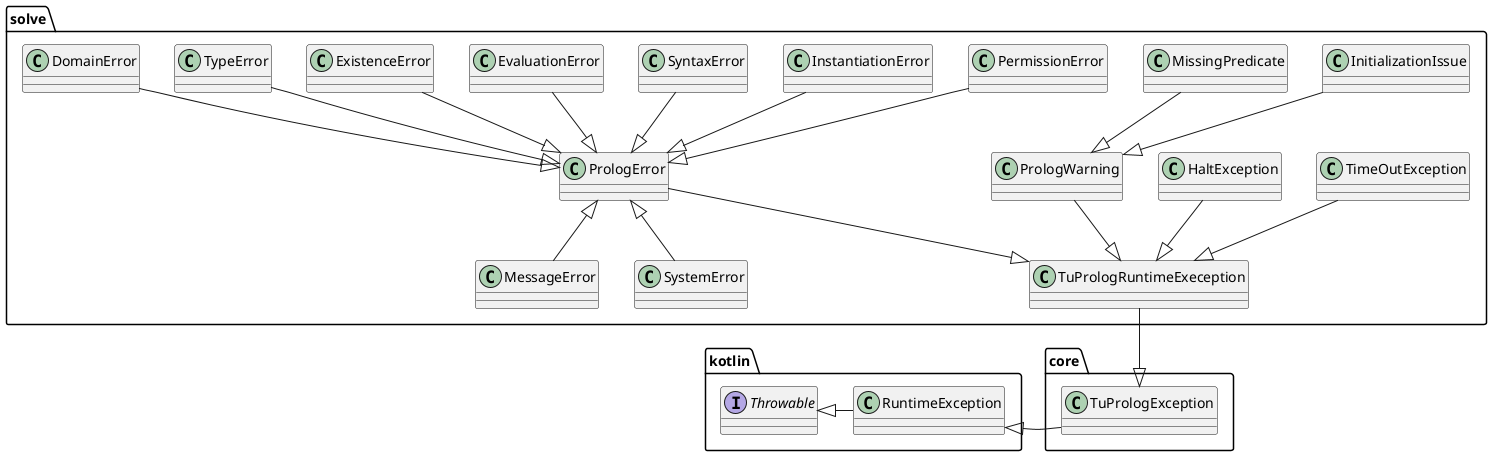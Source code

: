 @startuml
package kotlin {
  interface Throwable
  class RuntimeException

  RuntimeException -left-|> Throwable
}

package core {
  class TuPrologException

  TuPrologException -left-|> RuntimeException
}

package solve {
  class TuPrologRuntimeExeception

  TuPrologRuntimeExeception --|> TuPrologException

  class TimeOutException
  class HaltException

  TimeOutException --|> TuPrologRuntimeExeception
  HaltException --|> TuPrologRuntimeExeception

  class PrologError
  class PrologWarning

  PrologError --|> TuPrologRuntimeExeception
  PrologWarning --|> TuPrologRuntimeExeception

  class InitializationIssue
  class MissingPredicate
  
  InitializationIssue --|> PrologWarning
  MissingPredicate --|> PrologWarning

  class PermissionError
  class InstantiationError
  class SyntaxError
  class EvaluationError
  class MessageError
  class ExistenceError
  class SystemError
  class TypeError
  class DomainError

  PermissionError --|> PrologError
  InstantiationError --|> PrologError
  SyntaxError --|> PrologError
  EvaluationError --|> PrologError
  MessageError -up-|> PrologError
  ExistenceError --|> PrologError
  SystemError -up-|> PrologError
  TypeError --|> PrologError
  DomainError --|> PrologError

}
@enduml